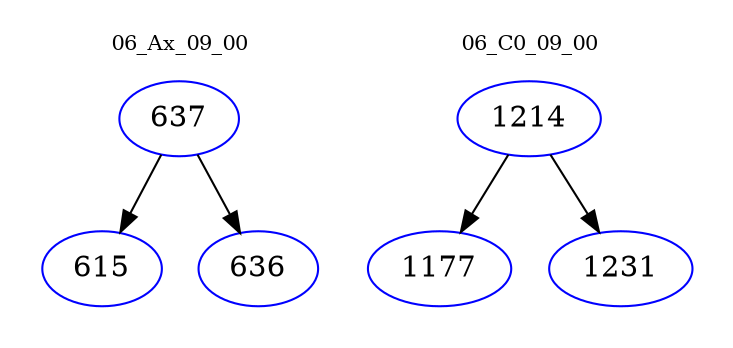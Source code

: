 digraph{
subgraph cluster_0 {
color = white
label = "06_Ax_09_00";
fontsize=10;
T0_637 [label="637", color="blue"]
T0_637 -> T0_615 [color="black"]
T0_615 [label="615", color="blue"]
T0_637 -> T0_636 [color="black"]
T0_636 [label="636", color="blue"]
}
subgraph cluster_1 {
color = white
label = "06_C0_09_00";
fontsize=10;
T1_1214 [label="1214", color="blue"]
T1_1214 -> T1_1177 [color="black"]
T1_1177 [label="1177", color="blue"]
T1_1214 -> T1_1231 [color="black"]
T1_1231 [label="1231", color="blue"]
}
}
